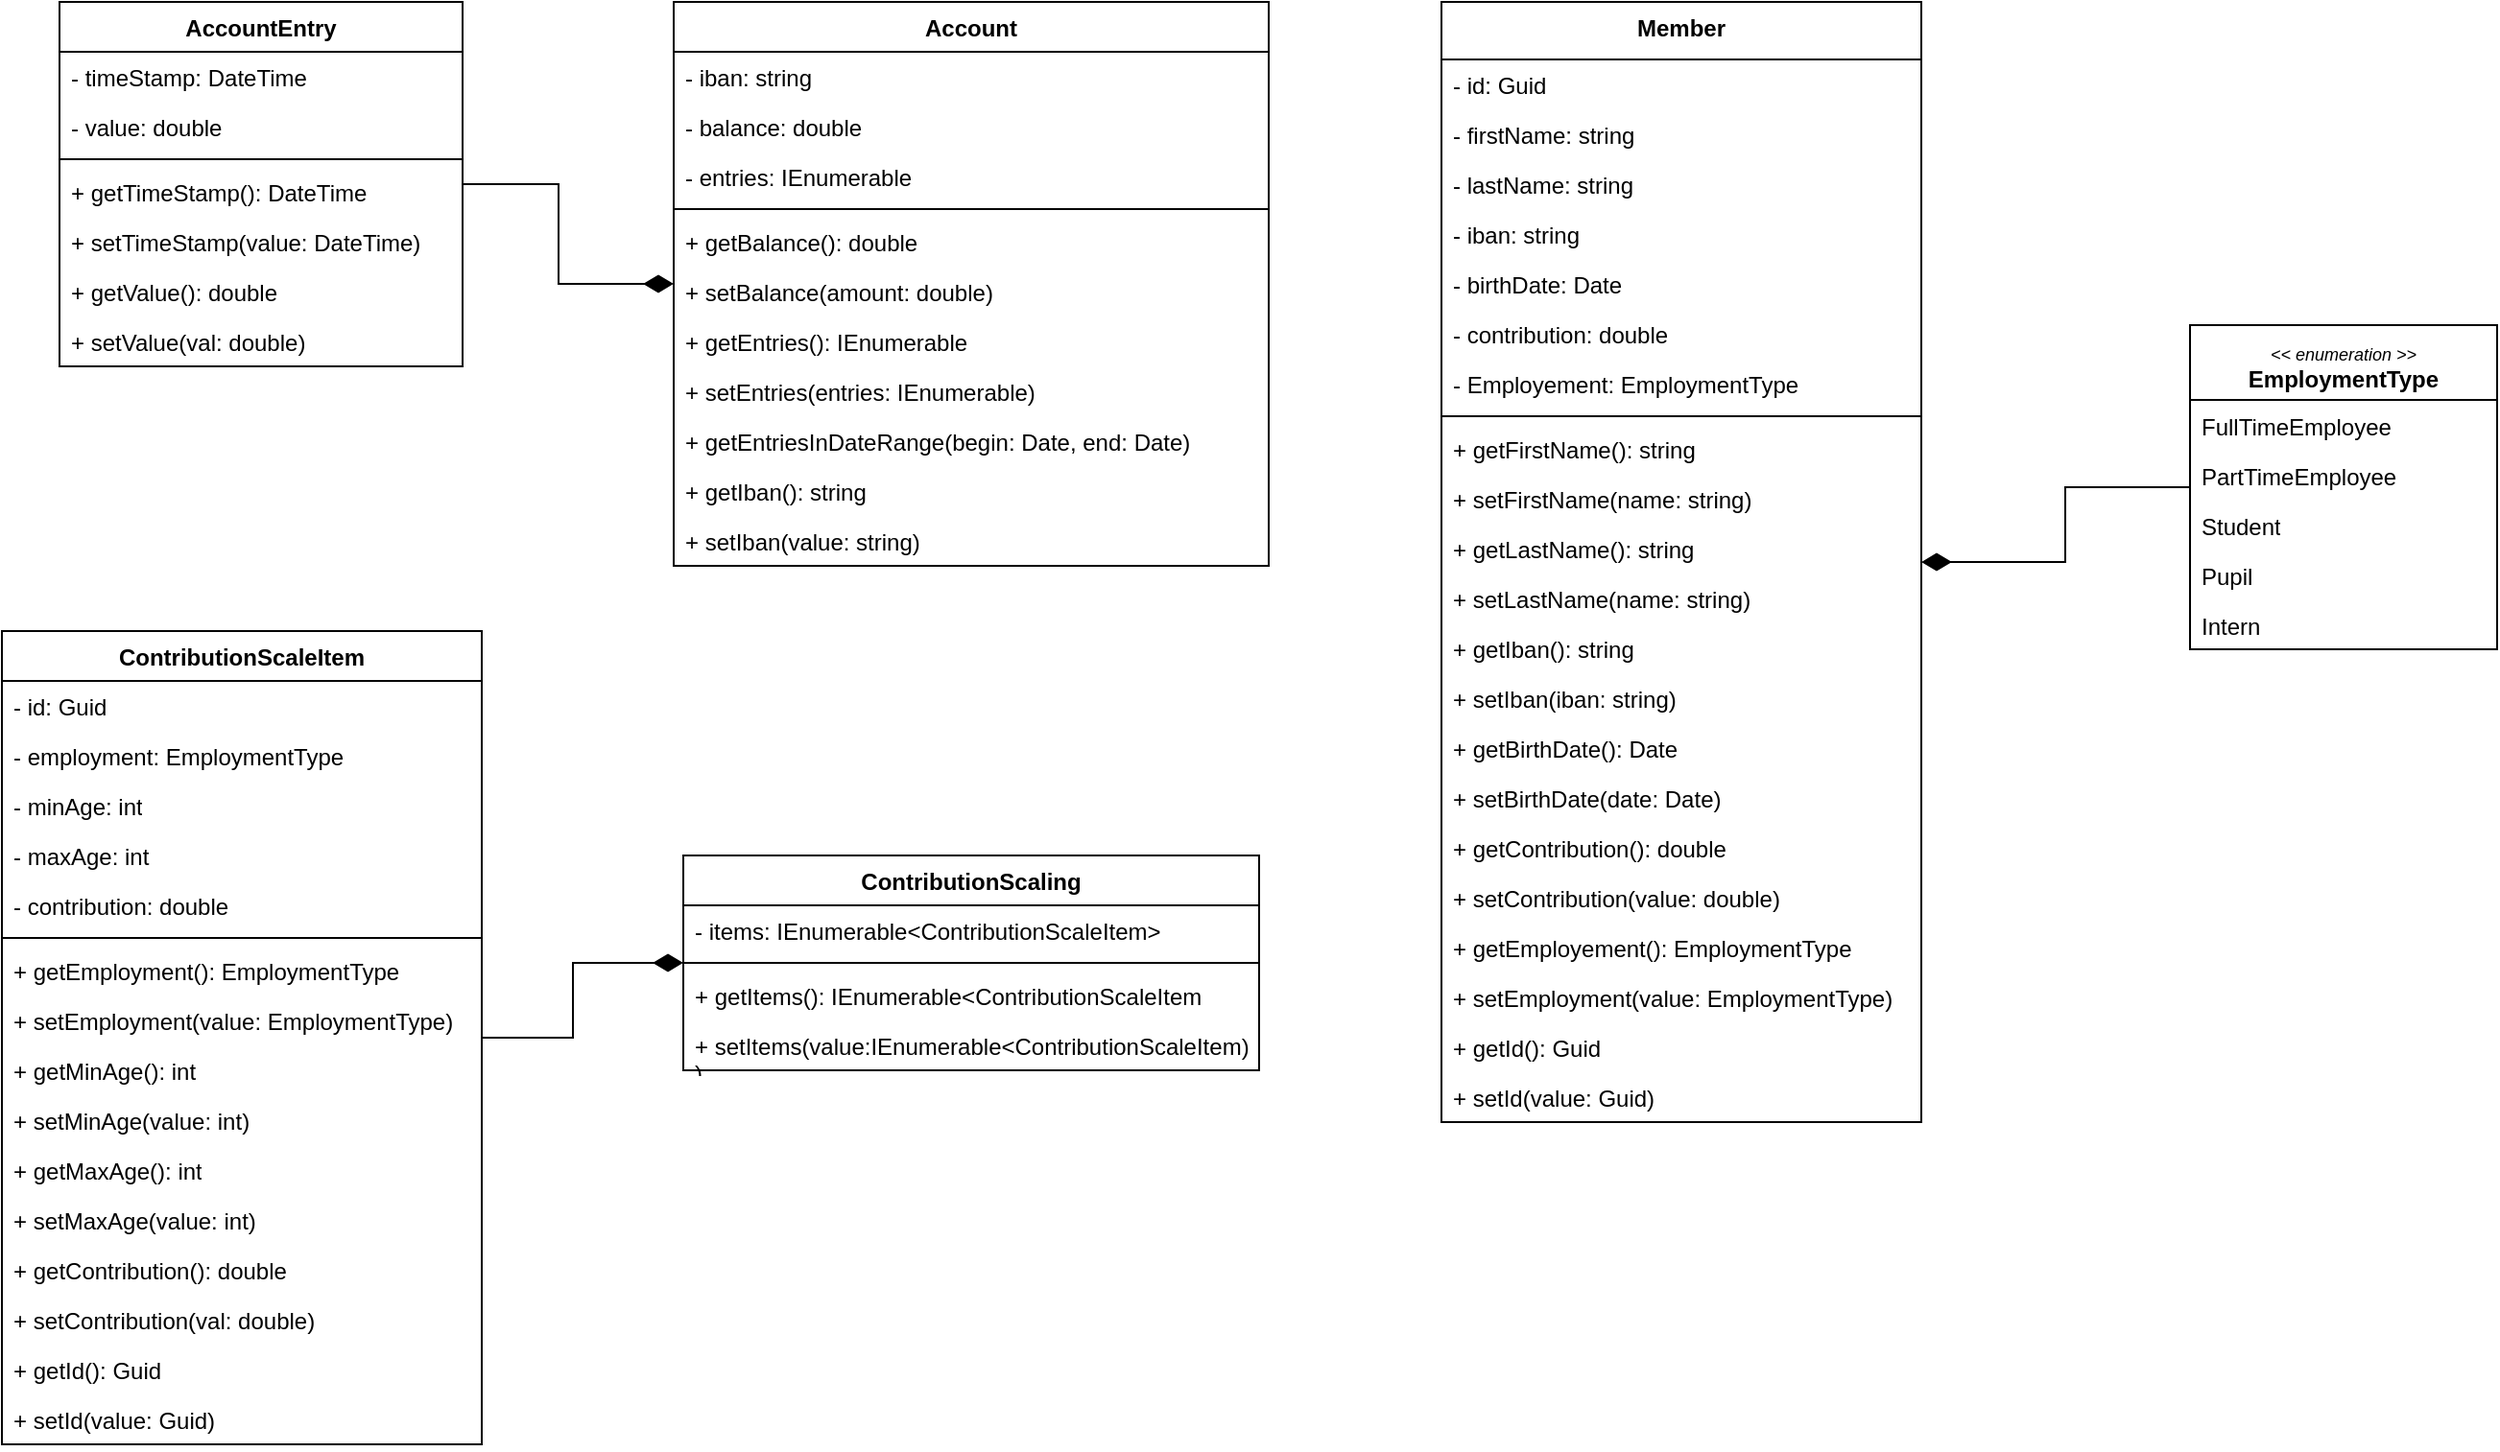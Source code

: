 <mxfile version="22.1.16" type="device">
  <diagram name="Page-1" id="3UGfqpSkEmoeIo3SocfT">
    <mxGraphModel dx="2261" dy="746" grid="1" gridSize="10" guides="1" tooltips="1" connect="1" arrows="1" fold="1" page="1" pageScale="1" pageWidth="827" pageHeight="1169" math="0" shadow="0">
      <root>
        <mxCell id="0" />
        <mxCell id="1" parent="0" />
        <mxCell id="c9hrzuOqn92rKUBjG_E1-17" value="Member" style="swimlane;fontStyle=1;align=center;verticalAlign=top;childLayout=stackLayout;horizontal=1;startSize=30;horizontalStack=0;resizeParent=1;resizeParentMax=0;resizeLast=0;collapsible=1;marginBottom=0;whiteSpace=wrap;html=1;" parent="1" vertex="1">
          <mxGeometry x="190" y="140" width="250" height="584" as="geometry">
            <mxRectangle x="334" y="240" width="70" height="30" as="alternateBounds" />
          </mxGeometry>
        </mxCell>
        <mxCell id="THmzbvR01mty7QHqaG7T-1" value="- id: Guid" style="text;strokeColor=none;fillColor=none;align=left;verticalAlign=top;spacingLeft=4;spacingRight=4;overflow=hidden;rotatable=0;points=[[0,0.5],[1,0.5]];portConstraint=eastwest;whiteSpace=wrap;html=1;" parent="c9hrzuOqn92rKUBjG_E1-17" vertex="1">
          <mxGeometry y="30" width="250" height="26" as="geometry" />
        </mxCell>
        <mxCell id="c9hrzuOqn92rKUBjG_E1-18" value="- firstName: string" style="text;strokeColor=none;fillColor=none;align=left;verticalAlign=top;spacingLeft=4;spacingRight=4;overflow=hidden;rotatable=0;points=[[0,0.5],[1,0.5]];portConstraint=eastwest;whiteSpace=wrap;html=1;" parent="c9hrzuOqn92rKUBjG_E1-17" vertex="1">
          <mxGeometry y="56" width="250" height="26" as="geometry" />
        </mxCell>
        <mxCell id="c9hrzuOqn92rKUBjG_E1-25" value="- lastName: string" style="text;strokeColor=none;fillColor=none;align=left;verticalAlign=top;spacingLeft=4;spacingRight=4;overflow=hidden;rotatable=0;points=[[0,0.5],[1,0.5]];portConstraint=eastwest;whiteSpace=wrap;html=1;" parent="c9hrzuOqn92rKUBjG_E1-17" vertex="1">
          <mxGeometry y="82" width="250" height="26" as="geometry" />
        </mxCell>
        <mxCell id="c9hrzuOqn92rKUBjG_E1-26" value="- iban: string" style="text;strokeColor=none;fillColor=none;align=left;verticalAlign=top;spacingLeft=4;spacingRight=4;overflow=hidden;rotatable=0;points=[[0,0.5],[1,0.5]];portConstraint=eastwest;whiteSpace=wrap;html=1;" parent="c9hrzuOqn92rKUBjG_E1-17" vertex="1">
          <mxGeometry y="108" width="250" height="26" as="geometry" />
        </mxCell>
        <mxCell id="c9hrzuOqn92rKUBjG_E1-29" value="- birthDate: Date" style="text;strokeColor=none;fillColor=none;align=left;verticalAlign=top;spacingLeft=4;spacingRight=4;overflow=hidden;rotatable=0;points=[[0,0.5],[1,0.5]];portConstraint=eastwest;whiteSpace=wrap;html=1;" parent="c9hrzuOqn92rKUBjG_E1-17" vertex="1">
          <mxGeometry y="134" width="250" height="26" as="geometry" />
        </mxCell>
        <mxCell id="VNLOEZIUipvBL4JHx6kv-1" value="- contribution: double" style="text;strokeColor=none;fillColor=none;align=left;verticalAlign=top;spacingLeft=4;spacingRight=4;overflow=hidden;rotatable=0;points=[[0,0.5],[1,0.5]];portConstraint=eastwest;whiteSpace=wrap;html=1;" parent="c9hrzuOqn92rKUBjG_E1-17" vertex="1">
          <mxGeometry y="160" width="250" height="26" as="geometry" />
        </mxCell>
        <mxCell id="JQuOyQ6E8V43TqgNk2PF-10" value="- Employement: EmploymentType" style="text;strokeColor=none;fillColor=none;align=left;verticalAlign=top;spacingLeft=4;spacingRight=4;overflow=hidden;rotatable=0;points=[[0,0.5],[1,0.5]];portConstraint=eastwest;whiteSpace=wrap;html=1;" parent="c9hrzuOqn92rKUBjG_E1-17" vertex="1">
          <mxGeometry y="186" width="250" height="26" as="geometry" />
        </mxCell>
        <mxCell id="c9hrzuOqn92rKUBjG_E1-19" value="" style="line;strokeWidth=1;fillColor=none;align=left;verticalAlign=middle;spacingTop=-1;spacingLeft=3;spacingRight=3;rotatable=0;labelPosition=right;points=[];portConstraint=eastwest;strokeColor=inherit;" parent="c9hrzuOqn92rKUBjG_E1-17" vertex="1">
          <mxGeometry y="212" width="250" height="8" as="geometry" />
        </mxCell>
        <mxCell id="c9hrzuOqn92rKUBjG_E1-20" value="+ getFirstName(): string" style="text;strokeColor=none;fillColor=none;align=left;verticalAlign=top;spacingLeft=4;spacingRight=4;overflow=hidden;rotatable=0;points=[[0,0.5],[1,0.5]];portConstraint=eastwest;whiteSpace=wrap;html=1;" parent="c9hrzuOqn92rKUBjG_E1-17" vertex="1">
          <mxGeometry y="220" width="250" height="26" as="geometry" />
        </mxCell>
        <mxCell id="c9hrzuOqn92rKUBjG_E1-66" value="+ setFirstName(name: string)" style="text;strokeColor=none;fillColor=none;align=left;verticalAlign=top;spacingLeft=4;spacingRight=4;overflow=hidden;rotatable=0;points=[[0,0.5],[1,0.5]];portConstraint=eastwest;whiteSpace=wrap;html=1;" parent="c9hrzuOqn92rKUBjG_E1-17" vertex="1">
          <mxGeometry y="246" width="250" height="26" as="geometry" />
        </mxCell>
        <mxCell id="c9hrzuOqn92rKUBjG_E1-67" value="+ getLastName(): string" style="text;strokeColor=none;fillColor=none;align=left;verticalAlign=top;spacingLeft=4;spacingRight=4;overflow=hidden;rotatable=0;points=[[0,0.5],[1,0.5]];portConstraint=eastwest;whiteSpace=wrap;html=1;" parent="c9hrzuOqn92rKUBjG_E1-17" vertex="1">
          <mxGeometry y="272" width="250" height="26" as="geometry" />
        </mxCell>
        <mxCell id="c9hrzuOqn92rKUBjG_E1-68" value="+ setLastName(name: string)" style="text;strokeColor=none;fillColor=none;align=left;verticalAlign=top;spacingLeft=4;spacingRight=4;overflow=hidden;rotatable=0;points=[[0,0.5],[1,0.5]];portConstraint=eastwest;whiteSpace=wrap;html=1;" parent="c9hrzuOqn92rKUBjG_E1-17" vertex="1">
          <mxGeometry y="298" width="250" height="26" as="geometry" />
        </mxCell>
        <mxCell id="c9hrzuOqn92rKUBjG_E1-69" value="+ getIban(): string" style="text;strokeColor=none;fillColor=none;align=left;verticalAlign=top;spacingLeft=4;spacingRight=4;overflow=hidden;rotatable=0;points=[[0,0.5],[1,0.5]];portConstraint=eastwest;whiteSpace=wrap;html=1;" parent="c9hrzuOqn92rKUBjG_E1-17" vertex="1">
          <mxGeometry y="324" width="250" height="26" as="geometry" />
        </mxCell>
        <mxCell id="c9hrzuOqn92rKUBjG_E1-70" value="+ setIban(iban: string)" style="text;strokeColor=none;fillColor=none;align=left;verticalAlign=top;spacingLeft=4;spacingRight=4;overflow=hidden;rotatable=0;points=[[0,0.5],[1,0.5]];portConstraint=eastwest;whiteSpace=wrap;html=1;" parent="c9hrzuOqn92rKUBjG_E1-17" vertex="1">
          <mxGeometry y="350" width="250" height="26" as="geometry" />
        </mxCell>
        <mxCell id="c9hrzuOqn92rKUBjG_E1-71" value="+ getBirthDate(): Date" style="text;strokeColor=none;fillColor=none;align=left;verticalAlign=top;spacingLeft=4;spacingRight=4;overflow=hidden;rotatable=0;points=[[0,0.5],[1,0.5]];portConstraint=eastwest;whiteSpace=wrap;html=1;" parent="c9hrzuOqn92rKUBjG_E1-17" vertex="1">
          <mxGeometry y="376" width="250" height="26" as="geometry" />
        </mxCell>
        <mxCell id="c9hrzuOqn92rKUBjG_E1-72" value="+ setBirthDate(date: Date)" style="text;strokeColor=none;fillColor=none;align=left;verticalAlign=top;spacingLeft=4;spacingRight=4;overflow=hidden;rotatable=0;points=[[0,0.5],[1,0.5]];portConstraint=eastwest;whiteSpace=wrap;html=1;" parent="c9hrzuOqn92rKUBjG_E1-17" vertex="1">
          <mxGeometry y="402" width="250" height="26" as="geometry" />
        </mxCell>
        <mxCell id="c9hrzuOqn92rKUBjG_E1-73" value="+ getContribution(): double" style="text;strokeColor=none;fillColor=none;align=left;verticalAlign=top;spacingLeft=4;spacingRight=4;overflow=hidden;rotatable=0;points=[[0,0.5],[1,0.5]];portConstraint=eastwest;whiteSpace=wrap;html=1;" parent="c9hrzuOqn92rKUBjG_E1-17" vertex="1">
          <mxGeometry y="428" width="250" height="26" as="geometry" />
        </mxCell>
        <mxCell id="JQuOyQ6E8V43TqgNk2PF-1" value="+ setContribution(value: double)" style="text;strokeColor=none;fillColor=none;align=left;verticalAlign=top;spacingLeft=4;spacingRight=4;overflow=hidden;rotatable=0;points=[[0,0.5],[1,0.5]];portConstraint=eastwest;whiteSpace=wrap;html=1;" parent="c9hrzuOqn92rKUBjG_E1-17" vertex="1">
          <mxGeometry y="454" width="250" height="26" as="geometry" />
        </mxCell>
        <mxCell id="JQuOyQ6E8V43TqgNk2PF-13" value="+ getEmployement(): EmploymentType" style="text;strokeColor=none;fillColor=none;align=left;verticalAlign=top;spacingLeft=4;spacingRight=4;overflow=hidden;rotatable=0;points=[[0,0.5],[1,0.5]];portConstraint=eastwest;whiteSpace=wrap;html=1;" parent="c9hrzuOqn92rKUBjG_E1-17" vertex="1">
          <mxGeometry y="480" width="250" height="26" as="geometry" />
        </mxCell>
        <mxCell id="JQuOyQ6E8V43TqgNk2PF-14" value="+ setEmployment(value: EmploymentType)" style="text;strokeColor=none;fillColor=none;align=left;verticalAlign=top;spacingLeft=4;spacingRight=4;overflow=hidden;rotatable=0;points=[[0,0.5],[1,0.5]];portConstraint=eastwest;whiteSpace=wrap;html=1;" parent="c9hrzuOqn92rKUBjG_E1-17" vertex="1">
          <mxGeometry y="506" width="250" height="26" as="geometry" />
        </mxCell>
        <mxCell id="THmzbvR01mty7QHqaG7T-3" value="+ getId(): Guid" style="text;strokeColor=none;fillColor=none;align=left;verticalAlign=top;spacingLeft=4;spacingRight=4;overflow=hidden;rotatable=0;points=[[0,0.5],[1,0.5]];portConstraint=eastwest;whiteSpace=wrap;html=1;" parent="c9hrzuOqn92rKUBjG_E1-17" vertex="1">
          <mxGeometry y="532" width="250" height="26" as="geometry" />
        </mxCell>
        <mxCell id="THmzbvR01mty7QHqaG7T-2" value="+ setId(value: Guid)" style="text;strokeColor=none;fillColor=none;align=left;verticalAlign=top;spacingLeft=4;spacingRight=4;overflow=hidden;rotatable=0;points=[[0,0.5],[1,0.5]];portConstraint=eastwest;whiteSpace=wrap;html=1;" parent="c9hrzuOqn92rKUBjG_E1-17" vertex="1">
          <mxGeometry y="558" width="250" height="26" as="geometry" />
        </mxCell>
        <mxCell id="c9hrzuOqn92rKUBjG_E1-79" value="Account" style="swimlane;fontStyle=1;align=center;verticalAlign=top;childLayout=stackLayout;horizontal=1;startSize=26;horizontalStack=0;resizeParent=1;resizeParentMax=0;resizeLast=0;collapsible=1;marginBottom=0;whiteSpace=wrap;html=1;" parent="1" vertex="1">
          <mxGeometry x="-210" y="140" width="310" height="294" as="geometry">
            <mxRectangle x="334" y="240" width="70" height="30" as="alternateBounds" />
          </mxGeometry>
        </mxCell>
        <mxCell id="4D_gzZ1hdatRKmwy4v0Z-1" value="- iban: string" style="text;strokeColor=none;fillColor=none;align=left;verticalAlign=top;spacingLeft=4;spacingRight=4;overflow=hidden;rotatable=0;points=[[0,0.5],[1,0.5]];portConstraint=eastwest;whiteSpace=wrap;html=1;" parent="c9hrzuOqn92rKUBjG_E1-79" vertex="1">
          <mxGeometry y="26" width="310" height="26" as="geometry" />
        </mxCell>
        <mxCell id="c9hrzuOqn92rKUBjG_E1-80" value="- balance: double" style="text;strokeColor=none;fillColor=none;align=left;verticalAlign=top;spacingLeft=4;spacingRight=4;overflow=hidden;rotatable=0;points=[[0,0.5],[1,0.5]];portConstraint=eastwest;whiteSpace=wrap;html=1;" parent="c9hrzuOqn92rKUBjG_E1-79" vertex="1">
          <mxGeometry y="52" width="310" height="26" as="geometry" />
        </mxCell>
        <mxCell id="JQuOyQ6E8V43TqgNk2PF-25" value="- entries: IEnumerable" style="text;strokeColor=none;fillColor=none;align=left;verticalAlign=top;spacingLeft=4;spacingRight=4;overflow=hidden;rotatable=0;points=[[0,0.5],[1,0.5]];portConstraint=eastwest;whiteSpace=wrap;html=1;" parent="c9hrzuOqn92rKUBjG_E1-79" vertex="1">
          <mxGeometry y="78" width="310" height="26" as="geometry" />
        </mxCell>
        <mxCell id="c9hrzuOqn92rKUBjG_E1-81" value="" style="line;strokeWidth=1;fillColor=none;align=left;verticalAlign=middle;spacingTop=-1;spacingLeft=3;spacingRight=3;rotatable=0;labelPosition=right;points=[];portConstraint=eastwest;strokeColor=inherit;" parent="c9hrzuOqn92rKUBjG_E1-79" vertex="1">
          <mxGeometry y="104" width="310" height="8" as="geometry" />
        </mxCell>
        <mxCell id="c9hrzuOqn92rKUBjG_E1-82" value="+ getBalance(): double" style="text;strokeColor=none;fillColor=none;align=left;verticalAlign=top;spacingLeft=4;spacingRight=4;overflow=hidden;rotatable=0;points=[[0,0.5],[1,0.5]];portConstraint=eastwest;whiteSpace=wrap;html=1;" parent="c9hrzuOqn92rKUBjG_E1-79" vertex="1">
          <mxGeometry y="112" width="310" height="26" as="geometry" />
        </mxCell>
        <mxCell id="c9hrzuOqn92rKUBjG_E1-83" value="+ setBalance(amount: double)" style="text;strokeColor=none;fillColor=none;align=left;verticalAlign=top;spacingLeft=4;spacingRight=4;overflow=hidden;rotatable=0;points=[[0,0.5],[1,0.5]];portConstraint=eastwest;whiteSpace=wrap;html=1;" parent="c9hrzuOqn92rKUBjG_E1-79" vertex="1">
          <mxGeometry y="138" width="310" height="26" as="geometry" />
        </mxCell>
        <mxCell id="JQuOyQ6E8V43TqgNk2PF-26" value="+ getEntries(): IEnumerable" style="text;strokeColor=none;fillColor=none;align=left;verticalAlign=top;spacingLeft=4;spacingRight=4;overflow=hidden;rotatable=0;points=[[0,0.5],[1,0.5]];portConstraint=eastwest;whiteSpace=wrap;html=1;" parent="c9hrzuOqn92rKUBjG_E1-79" vertex="1">
          <mxGeometry y="164" width="310" height="26" as="geometry" />
        </mxCell>
        <mxCell id="JQuOyQ6E8V43TqgNk2PF-27" value="+ setEntries(entries: IEnumerable)" style="text;strokeColor=none;fillColor=none;align=left;verticalAlign=top;spacingLeft=4;spacingRight=4;overflow=hidden;rotatable=0;points=[[0,0.5],[1,0.5]];portConstraint=eastwest;whiteSpace=wrap;html=1;" parent="c9hrzuOqn92rKUBjG_E1-79" vertex="1">
          <mxGeometry y="190" width="310" height="26" as="geometry" />
        </mxCell>
        <mxCell id="c9hrzuOqn92rKUBjG_E1-84" value="+ getEntriesInDateRange(begin: Date, end: Date)" style="text;strokeColor=none;fillColor=none;align=left;verticalAlign=top;spacingLeft=4;spacingRight=4;overflow=hidden;rotatable=0;points=[[0,0.5],[1,0.5]];portConstraint=eastwest;whiteSpace=wrap;html=1;" parent="c9hrzuOqn92rKUBjG_E1-79" vertex="1">
          <mxGeometry y="216" width="310" height="26" as="geometry" />
        </mxCell>
        <mxCell id="4D_gzZ1hdatRKmwy4v0Z-2" value="+ getIban(): string" style="text;strokeColor=none;fillColor=none;align=left;verticalAlign=top;spacingLeft=4;spacingRight=4;overflow=hidden;rotatable=0;points=[[0,0.5],[1,0.5]];portConstraint=eastwest;whiteSpace=wrap;html=1;" parent="c9hrzuOqn92rKUBjG_E1-79" vertex="1">
          <mxGeometry y="242" width="310" height="26" as="geometry" />
        </mxCell>
        <mxCell id="4D_gzZ1hdatRKmwy4v0Z-3" value="+ setIban(value: string)" style="text;strokeColor=none;fillColor=none;align=left;verticalAlign=top;spacingLeft=4;spacingRight=4;overflow=hidden;rotatable=0;points=[[0,0.5],[1,0.5]];portConstraint=eastwest;whiteSpace=wrap;html=1;" parent="c9hrzuOqn92rKUBjG_E1-79" vertex="1">
          <mxGeometry y="268" width="310" height="26" as="geometry" />
        </mxCell>
        <mxCell id="JQuOyQ6E8V43TqgNk2PF-2" value="&lt;i style=&quot;border-color: var(--border-color); font-size: 9px; font-weight: 400;&quot;&gt;&amp;lt;&amp;lt; enumeration &amp;gt;&amp;gt;&lt;/i&gt;&lt;br&gt;EmploymentType" style="swimlane;fontStyle=1;align=center;verticalAlign=top;childLayout=stackLayout;horizontal=1;startSize=39;horizontalStack=0;resizeParent=1;resizeParentMax=0;resizeLast=0;collapsible=1;marginBottom=0;whiteSpace=wrap;html=1;" parent="1" vertex="1">
          <mxGeometry x="580" y="308.5" width="160" height="169" as="geometry">
            <mxRectangle x="334" y="240" width="70" height="30" as="alternateBounds" />
          </mxGeometry>
        </mxCell>
        <mxCell id="JQuOyQ6E8V43TqgNk2PF-6" value="FullTimeEmployee" style="text;strokeColor=none;fillColor=none;align=left;verticalAlign=top;spacingLeft=4;spacingRight=4;overflow=hidden;rotatable=0;points=[[0,0.5],[1,0.5]];portConstraint=eastwest;whiteSpace=wrap;html=1;" parent="JQuOyQ6E8V43TqgNk2PF-2" vertex="1">
          <mxGeometry y="39" width="160" height="26" as="geometry" />
        </mxCell>
        <mxCell id="JQuOyQ6E8V43TqgNk2PF-7" value="PartTimeEmployee" style="text;strokeColor=none;fillColor=none;align=left;verticalAlign=top;spacingLeft=4;spacingRight=4;overflow=hidden;rotatable=0;points=[[0,0.5],[1,0.5]];portConstraint=eastwest;whiteSpace=wrap;html=1;" parent="JQuOyQ6E8V43TqgNk2PF-2" vertex="1">
          <mxGeometry y="65" width="160" height="26" as="geometry" />
        </mxCell>
        <mxCell id="JQuOyQ6E8V43TqgNk2PF-3" value="Student" style="text;strokeColor=none;fillColor=none;align=left;verticalAlign=top;spacingLeft=4;spacingRight=4;overflow=hidden;rotatable=0;points=[[0,0.5],[1,0.5]];portConstraint=eastwest;whiteSpace=wrap;html=1;" parent="JQuOyQ6E8V43TqgNk2PF-2" vertex="1">
          <mxGeometry y="91" width="160" height="26" as="geometry" />
        </mxCell>
        <mxCell id="JQuOyQ6E8V43TqgNk2PF-8" value="Pupil" style="text;strokeColor=none;fillColor=none;align=left;verticalAlign=top;spacingLeft=4;spacingRight=4;overflow=hidden;rotatable=0;points=[[0,0.5],[1,0.5]];portConstraint=eastwest;whiteSpace=wrap;html=1;" parent="JQuOyQ6E8V43TqgNk2PF-2" vertex="1">
          <mxGeometry y="117" width="160" height="26" as="geometry" />
        </mxCell>
        <mxCell id="JQuOyQ6E8V43TqgNk2PF-9" value="Intern" style="text;strokeColor=none;fillColor=none;align=left;verticalAlign=top;spacingLeft=4;spacingRight=4;overflow=hidden;rotatable=0;points=[[0,0.5],[1,0.5]];portConstraint=eastwest;whiteSpace=wrap;html=1;" parent="JQuOyQ6E8V43TqgNk2PF-2" vertex="1">
          <mxGeometry y="143" width="160" height="26" as="geometry" />
        </mxCell>
        <mxCell id="JQuOyQ6E8V43TqgNk2PF-12" value="" style="edgeStyle=orthogonalEdgeStyle;rounded=0;orthogonalLoop=1;jettySize=auto;html=1;startArrow=diamondThin;startFill=1;endArrow=none;endFill=0;strokeWidth=1;startSize=13;sourcePerimeterSpacing=0;" parent="1" source="c9hrzuOqn92rKUBjG_E1-17" target="JQuOyQ6E8V43TqgNk2PF-2" edge="1">
          <mxGeometry relative="1" as="geometry">
            <mxPoint x="530" y="350" as="sourcePoint" />
            <mxPoint x="646" y="171" as="targetPoint" />
          </mxGeometry>
        </mxCell>
        <mxCell id="JQuOyQ6E8V43TqgNk2PF-28" style="rounded=0;orthogonalLoop=1;jettySize=auto;html=1;endArrow=diamondThin;endFill=1;startSize=6;endSize=13;edgeStyle=orthogonalEdgeStyle;" parent="1" source="JQuOyQ6E8V43TqgNk2PF-16" target="c9hrzuOqn92rKUBjG_E1-79" edge="1">
          <mxGeometry relative="1" as="geometry">
            <mxPoint x="-230" y="130" as="targetPoint" />
          </mxGeometry>
        </mxCell>
        <mxCell id="JQuOyQ6E8V43TqgNk2PF-16" value="AccountEntry" style="swimlane;fontStyle=1;align=center;verticalAlign=top;childLayout=stackLayout;horizontal=1;startSize=26;horizontalStack=0;resizeParent=1;resizeParentMax=0;resizeLast=0;collapsible=1;marginBottom=0;whiteSpace=wrap;html=1;" parent="1" vertex="1">
          <mxGeometry x="-530" y="140" width="210" height="190" as="geometry">
            <mxRectangle x="334" y="240" width="70" height="30" as="alternateBounds" />
          </mxGeometry>
        </mxCell>
        <mxCell id="JQuOyQ6E8V43TqgNk2PF-17" value="- timeStamp: DateTime" style="text;strokeColor=none;fillColor=none;align=left;verticalAlign=top;spacingLeft=4;spacingRight=4;overflow=hidden;rotatable=0;points=[[0,0.5],[1,0.5]];portConstraint=eastwest;whiteSpace=wrap;html=1;" parent="JQuOyQ6E8V43TqgNk2PF-16" vertex="1">
          <mxGeometry y="26" width="210" height="26" as="geometry" />
        </mxCell>
        <mxCell id="JQuOyQ6E8V43TqgNk2PF-22" value="- value: double" style="text;strokeColor=none;fillColor=none;align=left;verticalAlign=top;spacingLeft=4;spacingRight=4;overflow=hidden;rotatable=0;points=[[0,0.5],[1,0.5]];portConstraint=eastwest;whiteSpace=wrap;html=1;" parent="JQuOyQ6E8V43TqgNk2PF-16" vertex="1">
          <mxGeometry y="52" width="210" height="26" as="geometry" />
        </mxCell>
        <mxCell id="JQuOyQ6E8V43TqgNk2PF-18" value="" style="line;strokeWidth=1;fillColor=none;align=left;verticalAlign=middle;spacingTop=-1;spacingLeft=3;spacingRight=3;rotatable=0;labelPosition=right;points=[];portConstraint=eastwest;strokeColor=inherit;" parent="JQuOyQ6E8V43TqgNk2PF-16" vertex="1">
          <mxGeometry y="78" width="210" height="8" as="geometry" />
        </mxCell>
        <mxCell id="JQuOyQ6E8V43TqgNk2PF-19" value="+ getTimeStamp(): DateTime" style="text;strokeColor=none;fillColor=none;align=left;verticalAlign=top;spacingLeft=4;spacingRight=4;overflow=hidden;rotatable=0;points=[[0,0.5],[1,0.5]];portConstraint=eastwest;whiteSpace=wrap;html=1;" parent="JQuOyQ6E8V43TqgNk2PF-16" vertex="1">
          <mxGeometry y="86" width="210" height="26" as="geometry" />
        </mxCell>
        <mxCell id="JQuOyQ6E8V43TqgNk2PF-20" value="+ setTimeStamp(value: DateTime)" style="text;strokeColor=none;fillColor=none;align=left;verticalAlign=top;spacingLeft=4;spacingRight=4;overflow=hidden;rotatable=0;points=[[0,0.5],[1,0.5]];portConstraint=eastwest;whiteSpace=wrap;html=1;" parent="JQuOyQ6E8V43TqgNk2PF-16" vertex="1">
          <mxGeometry y="112" width="210" height="26" as="geometry" />
        </mxCell>
        <mxCell id="JQuOyQ6E8V43TqgNk2PF-23" value="+ getValue(): double" style="text;strokeColor=none;fillColor=none;align=left;verticalAlign=top;spacingLeft=4;spacingRight=4;overflow=hidden;rotatable=0;points=[[0,0.5],[1,0.5]];portConstraint=eastwest;whiteSpace=wrap;html=1;" parent="JQuOyQ6E8V43TqgNk2PF-16" vertex="1">
          <mxGeometry y="138" width="210" height="26" as="geometry" />
        </mxCell>
        <mxCell id="JQuOyQ6E8V43TqgNk2PF-24" value="+ setValue(val: double)" style="text;strokeColor=none;fillColor=none;align=left;verticalAlign=top;spacingLeft=4;spacingRight=4;overflow=hidden;rotatable=0;points=[[0,0.5],[1,0.5]];portConstraint=eastwest;whiteSpace=wrap;html=1;" parent="JQuOyQ6E8V43TqgNk2PF-16" vertex="1">
          <mxGeometry y="164" width="210" height="26" as="geometry" />
        </mxCell>
        <mxCell id="1lLJXOfL9tOg2-2iBOra-22" style="edgeStyle=orthogonalEdgeStyle;rounded=0;orthogonalLoop=1;jettySize=auto;html=1;endArrow=diamondThin;endFill=1;startSize=6;endSize=13;" edge="1" parent="1" source="1lLJXOfL9tOg2-2iBOra-1" target="1lLJXOfL9tOg2-2iBOra-17">
          <mxGeometry relative="1" as="geometry" />
        </mxCell>
        <mxCell id="1lLJXOfL9tOg2-2iBOra-1" value="ContributionScaleItem" style="swimlane;fontStyle=1;align=center;verticalAlign=top;childLayout=stackLayout;horizontal=1;startSize=26;horizontalStack=0;resizeParent=1;resizeParentMax=0;resizeLast=0;collapsible=1;marginBottom=0;whiteSpace=wrap;html=1;" vertex="1" parent="1">
          <mxGeometry x="-560" y="468" width="250" height="424" as="geometry">
            <mxRectangle x="334" y="240" width="70" height="30" as="alternateBounds" />
          </mxGeometry>
        </mxCell>
        <mxCell id="1lLJXOfL9tOg2-2iBOra-23" value="- id: Guid" style="text;strokeColor=none;fillColor=none;align=left;verticalAlign=top;spacingLeft=4;spacingRight=4;overflow=hidden;rotatable=0;points=[[0,0.5],[1,0.5]];portConstraint=eastwest;whiteSpace=wrap;html=1;" vertex="1" parent="1lLJXOfL9tOg2-2iBOra-1">
          <mxGeometry y="26" width="250" height="26" as="geometry" />
        </mxCell>
        <mxCell id="1lLJXOfL9tOg2-2iBOra-2" value="- employment: EmploymentType" style="text;strokeColor=none;fillColor=none;align=left;verticalAlign=top;spacingLeft=4;spacingRight=4;overflow=hidden;rotatable=0;points=[[0,0.5],[1,0.5]];portConstraint=eastwest;whiteSpace=wrap;html=1;" vertex="1" parent="1lLJXOfL9tOg2-2iBOra-1">
          <mxGeometry y="52" width="250" height="26" as="geometry" />
        </mxCell>
        <mxCell id="1lLJXOfL9tOg2-2iBOra-5" value="- minAge: int" style="text;strokeColor=none;fillColor=none;align=left;verticalAlign=top;spacingLeft=4;spacingRight=4;overflow=hidden;rotatable=0;points=[[0,0.5],[1,0.5]];portConstraint=eastwest;whiteSpace=wrap;html=1;" vertex="1" parent="1lLJXOfL9tOg2-2iBOra-1">
          <mxGeometry y="78" width="250" height="26" as="geometry" />
        </mxCell>
        <mxCell id="1lLJXOfL9tOg2-2iBOra-6" value="- maxAge: int" style="text;strokeColor=none;fillColor=none;align=left;verticalAlign=top;spacingLeft=4;spacingRight=4;overflow=hidden;rotatable=0;points=[[0,0.5],[1,0.5]];portConstraint=eastwest;whiteSpace=wrap;html=1;" vertex="1" parent="1lLJXOfL9tOg2-2iBOra-1">
          <mxGeometry y="104" width="250" height="26" as="geometry" />
        </mxCell>
        <mxCell id="1lLJXOfL9tOg2-2iBOra-14" value="- contribution: double" style="text;strokeColor=none;fillColor=none;align=left;verticalAlign=top;spacingLeft=4;spacingRight=4;overflow=hidden;rotatable=0;points=[[0,0.5],[1,0.5]];portConstraint=eastwest;whiteSpace=wrap;html=1;" vertex="1" parent="1lLJXOfL9tOg2-2iBOra-1">
          <mxGeometry y="130" width="250" height="26" as="geometry" />
        </mxCell>
        <mxCell id="1lLJXOfL9tOg2-2iBOra-3" value="" style="line;strokeWidth=1;fillColor=none;align=left;verticalAlign=middle;spacingTop=-1;spacingLeft=3;spacingRight=3;rotatable=0;labelPosition=right;points=[];portConstraint=eastwest;strokeColor=inherit;" vertex="1" parent="1lLJXOfL9tOg2-2iBOra-1">
          <mxGeometry y="156" width="250" height="8" as="geometry" />
        </mxCell>
        <mxCell id="1lLJXOfL9tOg2-2iBOra-4" value="+ getEmployment(): EmploymentType" style="text;strokeColor=none;fillColor=none;align=left;verticalAlign=top;spacingLeft=4;spacingRight=4;overflow=hidden;rotatable=0;points=[[0,0.5],[1,0.5]];portConstraint=eastwest;whiteSpace=wrap;html=1;" vertex="1" parent="1lLJXOfL9tOg2-2iBOra-1">
          <mxGeometry y="164" width="250" height="26" as="geometry" />
        </mxCell>
        <mxCell id="1lLJXOfL9tOg2-2iBOra-7" value="+ setEmployment(value: EmploymentType)" style="text;strokeColor=none;fillColor=none;align=left;verticalAlign=top;spacingLeft=4;spacingRight=4;overflow=hidden;rotatable=0;points=[[0,0.5],[1,0.5]];portConstraint=eastwest;whiteSpace=wrap;html=1;" vertex="1" parent="1lLJXOfL9tOg2-2iBOra-1">
          <mxGeometry y="190" width="250" height="26" as="geometry" />
        </mxCell>
        <mxCell id="1lLJXOfL9tOg2-2iBOra-8" value="+ getMinAge(): int" style="text;strokeColor=none;fillColor=none;align=left;verticalAlign=top;spacingLeft=4;spacingRight=4;overflow=hidden;rotatable=0;points=[[0,0.5],[1,0.5]];portConstraint=eastwest;whiteSpace=wrap;html=1;" vertex="1" parent="1lLJXOfL9tOg2-2iBOra-1">
          <mxGeometry y="216" width="250" height="26" as="geometry" />
        </mxCell>
        <mxCell id="1lLJXOfL9tOg2-2iBOra-9" value="+ setMinAge(value: int)" style="text;strokeColor=none;fillColor=none;align=left;verticalAlign=top;spacingLeft=4;spacingRight=4;overflow=hidden;rotatable=0;points=[[0,0.5],[1,0.5]];portConstraint=eastwest;whiteSpace=wrap;html=1;" vertex="1" parent="1lLJXOfL9tOg2-2iBOra-1">
          <mxGeometry y="242" width="250" height="26" as="geometry" />
        </mxCell>
        <mxCell id="1lLJXOfL9tOg2-2iBOra-12" value="+ getMaxAge(): int" style="text;strokeColor=none;fillColor=none;align=left;verticalAlign=top;spacingLeft=4;spacingRight=4;overflow=hidden;rotatable=0;points=[[0,0.5],[1,0.5]];portConstraint=eastwest;whiteSpace=wrap;html=1;" vertex="1" parent="1lLJXOfL9tOg2-2iBOra-1">
          <mxGeometry y="268" width="250" height="26" as="geometry" />
        </mxCell>
        <mxCell id="1lLJXOfL9tOg2-2iBOra-13" value="+ setMaxAge(value: int)" style="text;strokeColor=none;fillColor=none;align=left;verticalAlign=top;spacingLeft=4;spacingRight=4;overflow=hidden;rotatable=0;points=[[0,0.5],[1,0.5]];portConstraint=eastwest;whiteSpace=wrap;html=1;" vertex="1" parent="1lLJXOfL9tOg2-2iBOra-1">
          <mxGeometry y="294" width="250" height="26" as="geometry" />
        </mxCell>
        <mxCell id="1lLJXOfL9tOg2-2iBOra-15" value="+ getContribution(): double" style="text;strokeColor=none;fillColor=none;align=left;verticalAlign=top;spacingLeft=4;spacingRight=4;overflow=hidden;rotatable=0;points=[[0,0.5],[1,0.5]];portConstraint=eastwest;whiteSpace=wrap;html=1;" vertex="1" parent="1lLJXOfL9tOg2-2iBOra-1">
          <mxGeometry y="320" width="250" height="26" as="geometry" />
        </mxCell>
        <mxCell id="1lLJXOfL9tOg2-2iBOra-16" value="+ setContribution(val: double)" style="text;strokeColor=none;fillColor=none;align=left;verticalAlign=top;spacingLeft=4;spacingRight=4;overflow=hidden;rotatable=0;points=[[0,0.5],[1,0.5]];portConstraint=eastwest;whiteSpace=wrap;html=1;" vertex="1" parent="1lLJXOfL9tOg2-2iBOra-1">
          <mxGeometry y="346" width="250" height="26" as="geometry" />
        </mxCell>
        <mxCell id="1lLJXOfL9tOg2-2iBOra-24" value="+ getId(): Guid" style="text;strokeColor=none;fillColor=none;align=left;verticalAlign=top;spacingLeft=4;spacingRight=4;overflow=hidden;rotatable=0;points=[[0,0.5],[1,0.5]];portConstraint=eastwest;whiteSpace=wrap;html=1;" vertex="1" parent="1lLJXOfL9tOg2-2iBOra-1">
          <mxGeometry y="372" width="250" height="26" as="geometry" />
        </mxCell>
        <mxCell id="1lLJXOfL9tOg2-2iBOra-25" value="+ setId(value: Guid)" style="text;strokeColor=none;fillColor=none;align=left;verticalAlign=top;spacingLeft=4;spacingRight=4;overflow=hidden;rotatable=0;points=[[0,0.5],[1,0.5]];portConstraint=eastwest;whiteSpace=wrap;html=1;" vertex="1" parent="1lLJXOfL9tOg2-2iBOra-1">
          <mxGeometry y="398" width="250" height="26" as="geometry" />
        </mxCell>
        <mxCell id="1lLJXOfL9tOg2-2iBOra-17" value="ContributionScaling" style="swimlane;fontStyle=1;align=center;verticalAlign=top;childLayout=stackLayout;horizontal=1;startSize=26;horizontalStack=0;resizeParent=1;resizeParentMax=0;resizeLast=0;collapsible=1;marginBottom=0;whiteSpace=wrap;html=1;" vertex="1" parent="1">
          <mxGeometry x="-205" y="585" width="300" height="112" as="geometry">
            <mxRectangle x="334" y="240" width="70" height="30" as="alternateBounds" />
          </mxGeometry>
        </mxCell>
        <mxCell id="1lLJXOfL9tOg2-2iBOra-18" value="- items: IEnumerable&amp;lt;ContributionScaleItem&amp;gt;" style="text;strokeColor=none;fillColor=none;align=left;verticalAlign=top;spacingLeft=4;spacingRight=4;overflow=hidden;rotatable=0;points=[[0,0.5],[1,0.5]];portConstraint=eastwest;whiteSpace=wrap;html=1;" vertex="1" parent="1lLJXOfL9tOg2-2iBOra-17">
          <mxGeometry y="26" width="300" height="26" as="geometry" />
        </mxCell>
        <mxCell id="1lLJXOfL9tOg2-2iBOra-19" value="" style="line;strokeWidth=1;fillColor=none;align=left;verticalAlign=middle;spacingTop=-1;spacingLeft=3;spacingRight=3;rotatable=0;labelPosition=right;points=[];portConstraint=eastwest;strokeColor=inherit;" vertex="1" parent="1lLJXOfL9tOg2-2iBOra-17">
          <mxGeometry y="52" width="300" height="8" as="geometry" />
        </mxCell>
        <mxCell id="1lLJXOfL9tOg2-2iBOra-20" value="+ getItems(): IEnumerable&amp;lt;ContributionScaleItem" style="text;strokeColor=none;fillColor=none;align=left;verticalAlign=top;spacingLeft=4;spacingRight=4;overflow=hidden;rotatable=0;points=[[0,0.5],[1,0.5]];portConstraint=eastwest;whiteSpace=wrap;html=1;" vertex="1" parent="1lLJXOfL9tOg2-2iBOra-17">
          <mxGeometry y="60" width="300" height="26" as="geometry" />
        </mxCell>
        <mxCell id="1lLJXOfL9tOg2-2iBOra-21" value="+ setItems(value:IEnumerable&amp;lt;ContributionScaleItem)&lt;br&gt;)" style="text;strokeColor=none;fillColor=none;align=left;verticalAlign=top;spacingLeft=4;spacingRight=4;overflow=hidden;rotatable=0;points=[[0,0.5],[1,0.5]];portConstraint=eastwest;whiteSpace=wrap;html=1;" vertex="1" parent="1lLJXOfL9tOg2-2iBOra-17">
          <mxGeometry y="86" width="300" height="26" as="geometry" />
        </mxCell>
      </root>
    </mxGraphModel>
  </diagram>
</mxfile>
